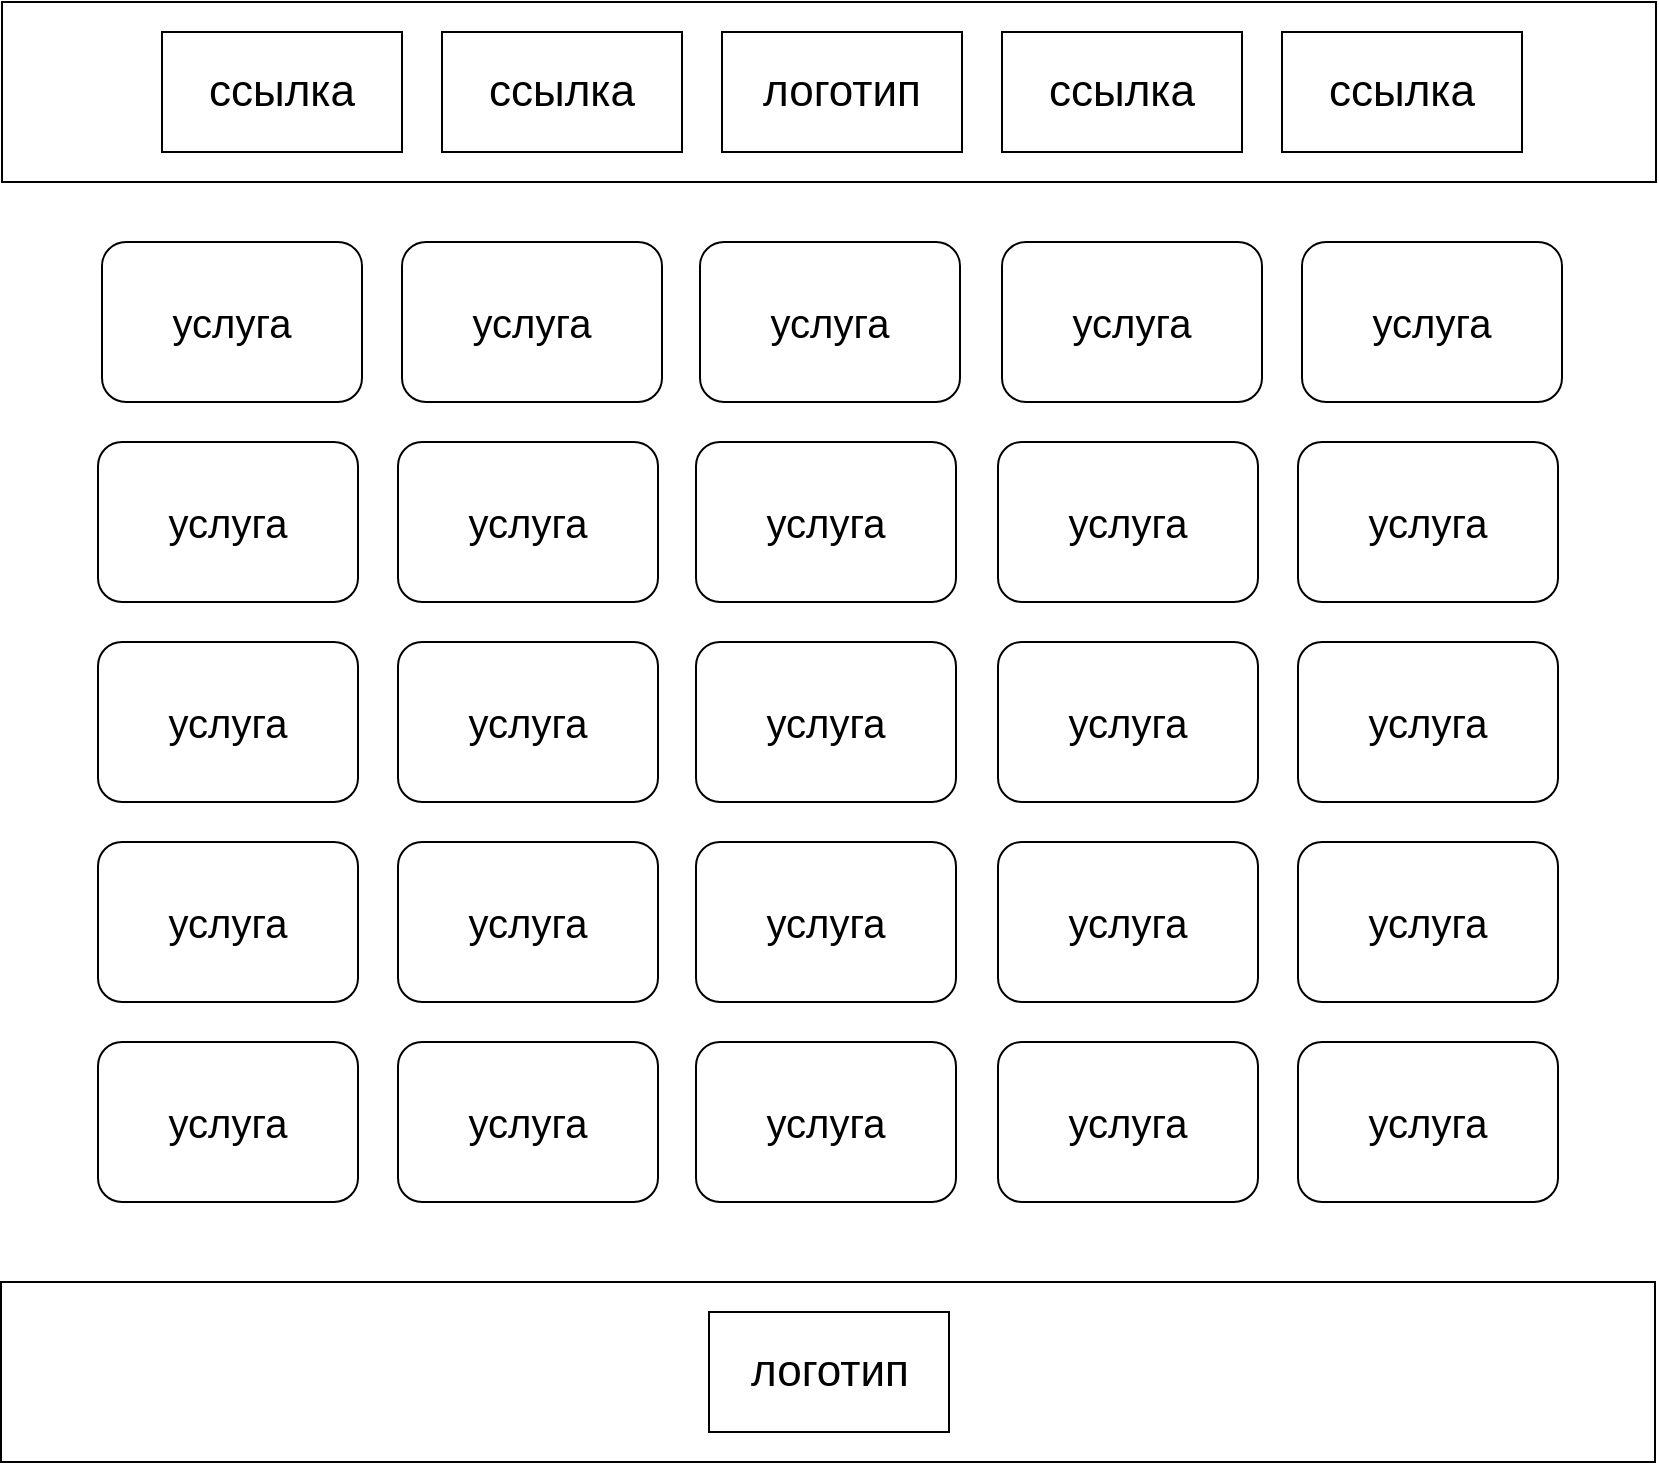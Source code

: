 <mxfile version="24.4.13" type="device">
  <diagram name="Страница — 1" id="SKp3QWRFZ0QjD7VVX2Bq">
    <mxGraphModel dx="2876" dy="1103" grid="1" gridSize="10" guides="1" tooltips="1" connect="1" arrows="1" fold="1" page="1" pageScale="1" pageWidth="827" pageHeight="1169" math="0" shadow="0">
      <root>
        <mxCell id="0" />
        <mxCell id="1" parent="0" />
        <mxCell id="aiUSKIScfsz_ApLmLBtH-1" value="" style="group;fillColor=default;" vertex="1" connectable="0" parent="1">
          <mxGeometry width="827" height="90" as="geometry" />
        </mxCell>
        <mxCell id="aiUSKIScfsz_ApLmLBtH-2" value="" style="group" vertex="1" connectable="0" parent="aiUSKIScfsz_ApLmLBtH-1">
          <mxGeometry width="827" height="90" as="geometry" />
        </mxCell>
        <mxCell id="aiUSKIScfsz_ApLmLBtH-3" value="" style="rounded=0;whiteSpace=wrap;html=1;fillStyle=auto;fillColor=none;" vertex="1" parent="aiUSKIScfsz_ApLmLBtH-2">
          <mxGeometry width="827" height="90" as="geometry" />
        </mxCell>
        <mxCell id="aiUSKIScfsz_ApLmLBtH-4" value="&lt;font style=&quot;font-size: 22px;&quot;&gt;ссылка&lt;/font&gt;" style="rounded=0;whiteSpace=wrap;html=1;" vertex="1" parent="aiUSKIScfsz_ApLmLBtH-2">
          <mxGeometry x="640" y="15" width="120" height="60" as="geometry" />
        </mxCell>
        <mxCell id="aiUSKIScfsz_ApLmLBtH-5" value="" style="group" vertex="1" connectable="0" parent="aiUSKIScfsz_ApLmLBtH-1">
          <mxGeometry x="80" y="15" width="540" height="60" as="geometry" />
        </mxCell>
        <mxCell id="aiUSKIScfsz_ApLmLBtH-6" value="&lt;font style=&quot;font-size: 22px;&quot;&gt;логотип&lt;/font&gt;" style="rounded=0;whiteSpace=wrap;html=1;" vertex="1" parent="aiUSKIScfsz_ApLmLBtH-5">
          <mxGeometry x="280" width="120" height="60" as="geometry" />
        </mxCell>
        <mxCell id="aiUSKIScfsz_ApLmLBtH-7" value="&lt;font style=&quot;font-size: 22px;&quot;&gt;ссылка&lt;/font&gt;" style="rounded=0;whiteSpace=wrap;html=1;" vertex="1" parent="aiUSKIScfsz_ApLmLBtH-5">
          <mxGeometry x="420" width="120" height="60" as="geometry" />
        </mxCell>
        <mxCell id="aiUSKIScfsz_ApLmLBtH-8" value="&lt;font style=&quot;font-size: 22px;&quot;&gt;ссылка&lt;/font&gt;" style="rounded=0;whiteSpace=wrap;html=1;" vertex="1" parent="aiUSKIScfsz_ApLmLBtH-5">
          <mxGeometry x="140" width="120" height="60" as="geometry" />
        </mxCell>
        <mxCell id="aiUSKIScfsz_ApLmLBtH-9" value="&lt;font style=&quot;font-size: 22px;&quot;&gt;ссылка&lt;/font&gt;" style="rounded=0;whiteSpace=wrap;html=1;" vertex="1" parent="aiUSKIScfsz_ApLmLBtH-5">
          <mxGeometry width="120" height="60" as="geometry" />
        </mxCell>
        <mxCell id="aiUSKIScfsz_ApLmLBtH-10" value="" style="group" vertex="1" connectable="0" parent="1">
          <mxGeometry x="-0.5" y="640" width="827" height="90" as="geometry" />
        </mxCell>
        <mxCell id="aiUSKIScfsz_ApLmLBtH-11" value="" style="group;fillColor=default;" vertex="1" connectable="0" parent="aiUSKIScfsz_ApLmLBtH-10">
          <mxGeometry width="827" height="90" as="geometry" />
        </mxCell>
        <mxCell id="aiUSKIScfsz_ApLmLBtH-12" value="" style="group" vertex="1" connectable="0" parent="aiUSKIScfsz_ApLmLBtH-11">
          <mxGeometry width="827" height="90" as="geometry" />
        </mxCell>
        <mxCell id="aiUSKIScfsz_ApLmLBtH-13" value="" style="rounded=0;whiteSpace=wrap;html=1;fillStyle=auto;fillColor=none;" vertex="1" parent="aiUSKIScfsz_ApLmLBtH-12">
          <mxGeometry width="827" height="90" as="geometry" />
        </mxCell>
        <mxCell id="aiUSKIScfsz_ApLmLBtH-14" value="&lt;font style=&quot;font-size: 22px;&quot;&gt;логотип&lt;/font&gt;" style="rounded=0;whiteSpace=wrap;html=1;" vertex="1" parent="aiUSKIScfsz_ApLmLBtH-12">
          <mxGeometry x="354" y="15" width="120" height="60" as="geometry" />
        </mxCell>
        <mxCell id="aiUSKIScfsz_ApLmLBtH-27" value="" style="group" vertex="1" connectable="0" parent="1">
          <mxGeometry x="50" y="120" width="730" height="80" as="geometry" />
        </mxCell>
        <mxCell id="aiUSKIScfsz_ApLmLBtH-22" value="&lt;font style=&quot;font-size: 20px;&quot;&gt;услуга&lt;/font&gt;" style="rounded=1;whiteSpace=wrap;html=1;" vertex="1" parent="aiUSKIScfsz_ApLmLBtH-27">
          <mxGeometry x="299" width="130" height="80" as="geometry" />
        </mxCell>
        <mxCell id="aiUSKIScfsz_ApLmLBtH-23" value="&lt;font style=&quot;font-size: 20px;&quot;&gt;услуга&lt;/font&gt;" style="rounded=1;whiteSpace=wrap;html=1;" vertex="1" parent="aiUSKIScfsz_ApLmLBtH-27">
          <mxGeometry x="150" width="130" height="80" as="geometry" />
        </mxCell>
        <mxCell id="aiUSKIScfsz_ApLmLBtH-24" value="&lt;font style=&quot;font-size: 20px;&quot;&gt;услуга&lt;/font&gt;" style="rounded=1;whiteSpace=wrap;html=1;" vertex="1" parent="aiUSKIScfsz_ApLmLBtH-27">
          <mxGeometry x="450" width="130" height="80" as="geometry" />
        </mxCell>
        <mxCell id="aiUSKIScfsz_ApLmLBtH-25" value="&lt;font style=&quot;font-size: 20px;&quot;&gt;услуга&lt;/font&gt;" style="rounded=1;whiteSpace=wrap;html=1;" vertex="1" parent="aiUSKIScfsz_ApLmLBtH-27">
          <mxGeometry x="600" width="130" height="80" as="geometry" />
        </mxCell>
        <mxCell id="aiUSKIScfsz_ApLmLBtH-26" value="&lt;font style=&quot;font-size: 20px;&quot;&gt;услуга&lt;/font&gt;" style="rounded=1;whiteSpace=wrap;html=1;" vertex="1" parent="aiUSKIScfsz_ApLmLBtH-27">
          <mxGeometry width="130" height="80" as="geometry" />
        </mxCell>
        <mxCell id="aiUSKIScfsz_ApLmLBtH-29" value="" style="group" vertex="1" connectable="0" parent="1">
          <mxGeometry x="48" y="220" width="730" height="80" as="geometry" />
        </mxCell>
        <mxCell id="aiUSKIScfsz_ApLmLBtH-30" value="&lt;font style=&quot;font-size: 20px;&quot;&gt;услуга&lt;/font&gt;" style="rounded=1;whiteSpace=wrap;html=1;" vertex="1" parent="aiUSKIScfsz_ApLmLBtH-29">
          <mxGeometry x="299" width="130" height="80" as="geometry" />
        </mxCell>
        <mxCell id="aiUSKIScfsz_ApLmLBtH-31" value="&lt;font style=&quot;font-size: 20px;&quot;&gt;услуга&lt;/font&gt;" style="rounded=1;whiteSpace=wrap;html=1;" vertex="1" parent="aiUSKIScfsz_ApLmLBtH-29">
          <mxGeometry x="150" width="130" height="80" as="geometry" />
        </mxCell>
        <mxCell id="aiUSKIScfsz_ApLmLBtH-32" value="&lt;font style=&quot;font-size: 20px;&quot;&gt;услуга&lt;/font&gt;" style="rounded=1;whiteSpace=wrap;html=1;" vertex="1" parent="aiUSKIScfsz_ApLmLBtH-29">
          <mxGeometry x="450" width="130" height="80" as="geometry" />
        </mxCell>
        <mxCell id="aiUSKIScfsz_ApLmLBtH-33" value="&lt;font style=&quot;font-size: 20px;&quot;&gt;услуга&lt;/font&gt;" style="rounded=1;whiteSpace=wrap;html=1;" vertex="1" parent="aiUSKIScfsz_ApLmLBtH-29">
          <mxGeometry x="600" width="130" height="80" as="geometry" />
        </mxCell>
        <mxCell id="aiUSKIScfsz_ApLmLBtH-34" value="&lt;font style=&quot;font-size: 20px;&quot;&gt;услуга&lt;/font&gt;" style="rounded=1;whiteSpace=wrap;html=1;" vertex="1" parent="aiUSKIScfsz_ApLmLBtH-29">
          <mxGeometry width="130" height="80" as="geometry" />
        </mxCell>
        <mxCell id="aiUSKIScfsz_ApLmLBtH-35" value="" style="group" vertex="1" connectable="0" parent="1">
          <mxGeometry x="48" y="320" width="730" height="80" as="geometry" />
        </mxCell>
        <mxCell id="aiUSKIScfsz_ApLmLBtH-36" value="&lt;font style=&quot;font-size: 20px;&quot;&gt;услуга&lt;/font&gt;" style="rounded=1;whiteSpace=wrap;html=1;" vertex="1" parent="aiUSKIScfsz_ApLmLBtH-35">
          <mxGeometry x="299" width="130" height="80" as="geometry" />
        </mxCell>
        <mxCell id="aiUSKIScfsz_ApLmLBtH-37" value="&lt;font style=&quot;font-size: 20px;&quot;&gt;услуга&lt;/font&gt;" style="rounded=1;whiteSpace=wrap;html=1;" vertex="1" parent="aiUSKIScfsz_ApLmLBtH-35">
          <mxGeometry x="150" width="130" height="80" as="geometry" />
        </mxCell>
        <mxCell id="aiUSKIScfsz_ApLmLBtH-38" value="&lt;font style=&quot;font-size: 20px;&quot;&gt;услуга&lt;/font&gt;" style="rounded=1;whiteSpace=wrap;html=1;" vertex="1" parent="aiUSKIScfsz_ApLmLBtH-35">
          <mxGeometry x="450" width="130" height="80" as="geometry" />
        </mxCell>
        <mxCell id="aiUSKIScfsz_ApLmLBtH-39" value="&lt;font style=&quot;font-size: 20px;&quot;&gt;услуга&lt;/font&gt;" style="rounded=1;whiteSpace=wrap;html=1;" vertex="1" parent="aiUSKIScfsz_ApLmLBtH-35">
          <mxGeometry x="600" width="130" height="80" as="geometry" />
        </mxCell>
        <mxCell id="aiUSKIScfsz_ApLmLBtH-40" value="&lt;font style=&quot;font-size: 20px;&quot;&gt;услуга&lt;/font&gt;" style="rounded=1;whiteSpace=wrap;html=1;" vertex="1" parent="aiUSKIScfsz_ApLmLBtH-35">
          <mxGeometry width="130" height="80" as="geometry" />
        </mxCell>
        <mxCell id="aiUSKIScfsz_ApLmLBtH-41" value="" style="group" vertex="1" connectable="0" parent="1">
          <mxGeometry x="48" y="420" width="730" height="80" as="geometry" />
        </mxCell>
        <mxCell id="aiUSKIScfsz_ApLmLBtH-42" value="&lt;font style=&quot;font-size: 20px;&quot;&gt;услуга&lt;/font&gt;" style="rounded=1;whiteSpace=wrap;html=1;" vertex="1" parent="aiUSKIScfsz_ApLmLBtH-41">
          <mxGeometry x="299" width="130" height="80" as="geometry" />
        </mxCell>
        <mxCell id="aiUSKIScfsz_ApLmLBtH-43" value="&lt;font style=&quot;font-size: 20px;&quot;&gt;услуга&lt;/font&gt;" style="rounded=1;whiteSpace=wrap;html=1;" vertex="1" parent="aiUSKIScfsz_ApLmLBtH-41">
          <mxGeometry x="150" width="130" height="80" as="geometry" />
        </mxCell>
        <mxCell id="aiUSKIScfsz_ApLmLBtH-44" value="&lt;font style=&quot;font-size: 20px;&quot;&gt;услуга&lt;/font&gt;" style="rounded=1;whiteSpace=wrap;html=1;" vertex="1" parent="aiUSKIScfsz_ApLmLBtH-41">
          <mxGeometry x="450" width="130" height="80" as="geometry" />
        </mxCell>
        <mxCell id="aiUSKIScfsz_ApLmLBtH-45" value="&lt;font style=&quot;font-size: 20px;&quot;&gt;услуга&lt;/font&gt;" style="rounded=1;whiteSpace=wrap;html=1;" vertex="1" parent="aiUSKIScfsz_ApLmLBtH-41">
          <mxGeometry x="600" width="130" height="80" as="geometry" />
        </mxCell>
        <mxCell id="aiUSKIScfsz_ApLmLBtH-46" value="&lt;font style=&quot;font-size: 20px;&quot;&gt;услуга&lt;/font&gt;" style="rounded=1;whiteSpace=wrap;html=1;" vertex="1" parent="aiUSKIScfsz_ApLmLBtH-41">
          <mxGeometry width="130" height="80" as="geometry" />
        </mxCell>
        <mxCell id="aiUSKIScfsz_ApLmLBtH-47" value="" style="group" vertex="1" connectable="0" parent="1">
          <mxGeometry x="48" y="520" width="730" height="80" as="geometry" />
        </mxCell>
        <mxCell id="aiUSKIScfsz_ApLmLBtH-48" value="&lt;font style=&quot;font-size: 20px;&quot;&gt;услуга&lt;/font&gt;" style="rounded=1;whiteSpace=wrap;html=1;" vertex="1" parent="aiUSKIScfsz_ApLmLBtH-47">
          <mxGeometry x="299" width="130" height="80" as="geometry" />
        </mxCell>
        <mxCell id="aiUSKIScfsz_ApLmLBtH-49" value="&lt;font style=&quot;font-size: 20px;&quot;&gt;услуга&lt;/font&gt;" style="rounded=1;whiteSpace=wrap;html=1;" vertex="1" parent="aiUSKIScfsz_ApLmLBtH-47">
          <mxGeometry x="150" width="130" height="80" as="geometry" />
        </mxCell>
        <mxCell id="aiUSKIScfsz_ApLmLBtH-50" value="&lt;font style=&quot;font-size: 20px;&quot;&gt;услуга&lt;/font&gt;" style="rounded=1;whiteSpace=wrap;html=1;" vertex="1" parent="aiUSKIScfsz_ApLmLBtH-47">
          <mxGeometry x="450" width="130" height="80" as="geometry" />
        </mxCell>
        <mxCell id="aiUSKIScfsz_ApLmLBtH-51" value="&lt;font style=&quot;font-size: 20px;&quot;&gt;услуга&lt;/font&gt;" style="rounded=1;whiteSpace=wrap;html=1;" vertex="1" parent="aiUSKIScfsz_ApLmLBtH-47">
          <mxGeometry x="600" width="130" height="80" as="geometry" />
        </mxCell>
        <mxCell id="aiUSKIScfsz_ApLmLBtH-52" value="&lt;font style=&quot;font-size: 20px;&quot;&gt;услуга&lt;/font&gt;" style="rounded=1;whiteSpace=wrap;html=1;" vertex="1" parent="aiUSKIScfsz_ApLmLBtH-47">
          <mxGeometry width="130" height="80" as="geometry" />
        </mxCell>
      </root>
    </mxGraphModel>
  </diagram>
</mxfile>
